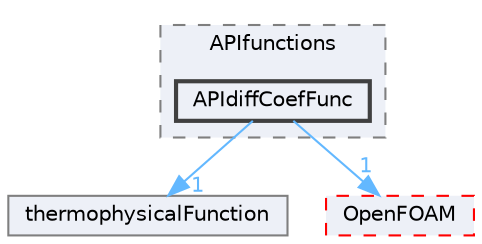 digraph "src/thermophysicalModels/thermophysicalProperties/thermophysicalFunctions/APIfunctions/APIdiffCoefFunc"
{
 // LATEX_PDF_SIZE
  bgcolor="transparent";
  edge [fontname=Helvetica,fontsize=10,labelfontname=Helvetica,labelfontsize=10];
  node [fontname=Helvetica,fontsize=10,shape=box,height=0.2,width=0.4];
  compound=true
  subgraph clusterdir_51d0b3ee73f4e2c131fab56e7c705be9 {
    graph [ bgcolor="#edf0f7", pencolor="grey50", label="APIfunctions", fontname=Helvetica,fontsize=10 style="filled,dashed", URL="dir_51d0b3ee73f4e2c131fab56e7c705be9.html",tooltip=""]
  dir_06ec276761fa257effc749d0e65368c8 [label="APIdiffCoefFunc", fillcolor="#edf0f7", color="grey25", style="filled,bold", URL="dir_06ec276761fa257effc749d0e65368c8.html",tooltip=""];
  }
  dir_0f4ae4fa6e44c33c97a6e041f534b271 [label="thermophysicalFunction", fillcolor="#edf0f7", color="grey50", style="filled", URL="dir_0f4ae4fa6e44c33c97a6e041f534b271.html",tooltip=""];
  dir_c5473ff19b20e6ec4dfe5c310b3778a8 [label="OpenFOAM", fillcolor="#edf0f7", color="red", style="filled,dashed", URL="dir_c5473ff19b20e6ec4dfe5c310b3778a8.html",tooltip=""];
  dir_06ec276761fa257effc749d0e65368c8->dir_0f4ae4fa6e44c33c97a6e041f534b271 [headlabel="1", labeldistance=1.5 headhref="dir_000113_004020.html" href="dir_000113_004020.html" color="steelblue1" fontcolor="steelblue1"];
  dir_06ec276761fa257effc749d0e65368c8->dir_c5473ff19b20e6ec4dfe5c310b3778a8 [headlabel="1", labeldistance=1.5 headhref="dir_000113_002695.html" href="dir_000113_002695.html" color="steelblue1" fontcolor="steelblue1"];
}
